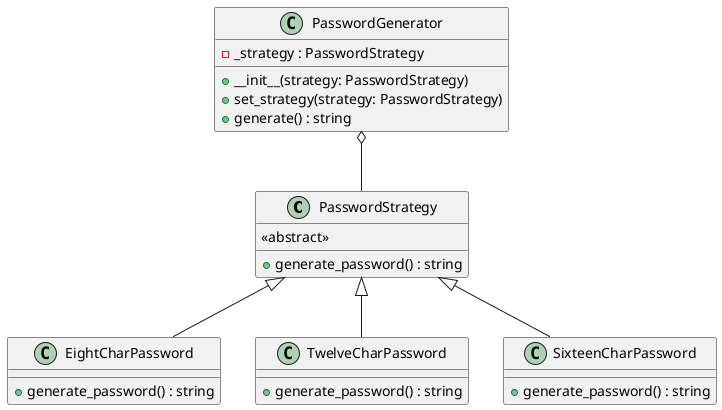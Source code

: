 @startuml Strategy_Class_Diagram
class PasswordStrategy {
    <<abstract>>
    +generate_password() : string
}

class EightCharPassword {
    +generate_password() : string
}

class TwelveCharPassword {
    +generate_password() : string
}

class SixteenCharPassword {
    +generate_password() : string
}

class PasswordGenerator {
    -_strategy : PasswordStrategy
    +__init__(strategy: PasswordStrategy)
    +set_strategy(strategy: PasswordStrategy)
    +generate() : string
}

PasswordStrategy <|-- EightCharPassword
PasswordStrategy <|-- TwelveCharPassword
PasswordStrategy <|-- SixteenCharPassword
PasswordGenerator o-- PasswordStrategy

@enduml
